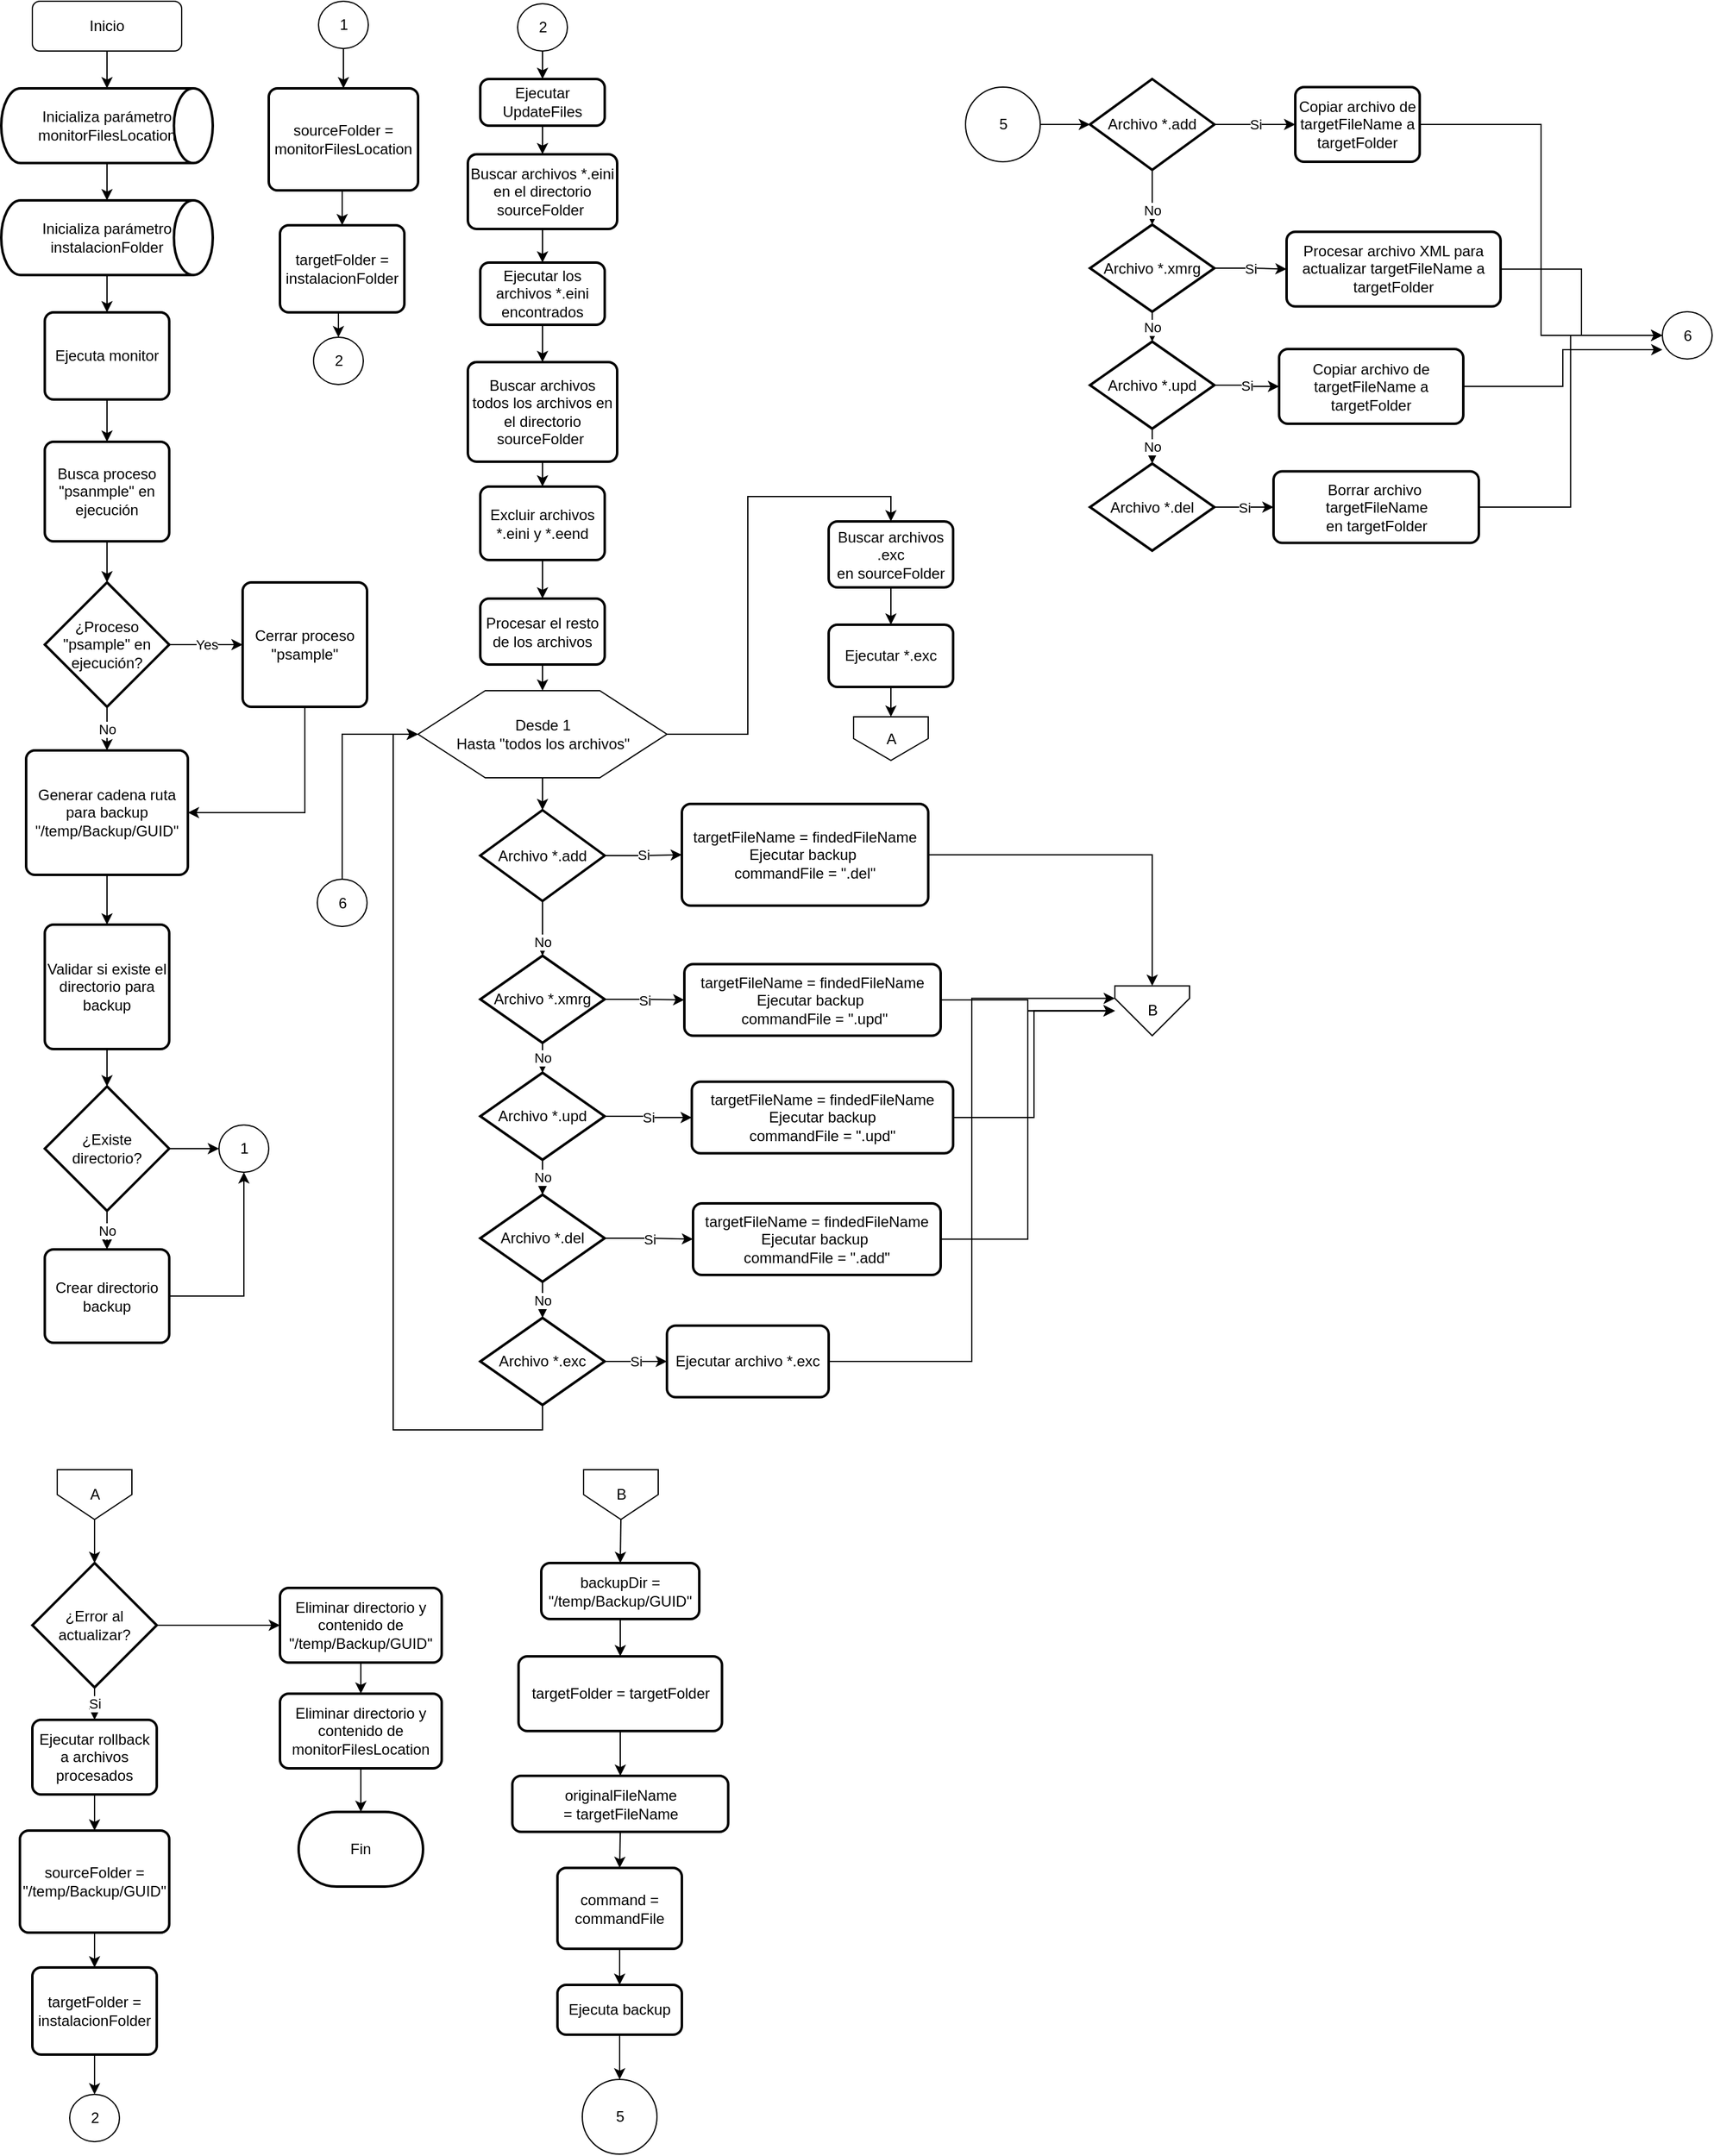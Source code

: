<mxfile version="26.0.4">
  <diagram id="C5RBs43oDa-KdzZeNtuy" name="Page-1">
    <mxGraphModel dx="1434" dy="780" grid="1" gridSize="10" guides="1" tooltips="1" connect="1" arrows="1" fold="1" page="1" pageScale="1" pageWidth="827" pageHeight="1169" math="0" shadow="0">
      <root>
        <mxCell id="WIyWlLk6GJQsqaUBKTNV-0" />
        <mxCell id="WIyWlLk6GJQsqaUBKTNV-1" parent="WIyWlLk6GJQsqaUBKTNV-0" />
        <mxCell id="DyYJbT3Kr3XexNc7caPd-10" style="edgeStyle=orthogonalEdgeStyle;rounded=0;orthogonalLoop=1;jettySize=auto;html=1;exitX=0.5;exitY=1;exitDx=0;exitDy=0;" parent="WIyWlLk6GJQsqaUBKTNV-1" source="WIyWlLk6GJQsqaUBKTNV-3" target="DyYJbT3Kr3XexNc7caPd-8" edge="1">
          <mxGeometry relative="1" as="geometry" />
        </mxCell>
        <mxCell id="WIyWlLk6GJQsqaUBKTNV-3" value="Inicio" style="rounded=1;whiteSpace=wrap;html=1;fontSize=12;glass=0;strokeWidth=1;shadow=0;" parent="WIyWlLk6GJQsqaUBKTNV-1" vertex="1">
          <mxGeometry x="30" y="10" width="120" height="40" as="geometry" />
        </mxCell>
        <mxCell id="DyYJbT3Kr3XexNc7caPd-5" style="edgeStyle=orthogonalEdgeStyle;rounded=0;orthogonalLoop=1;jettySize=auto;html=1;exitX=0.5;exitY=1;exitDx=0;exitDy=0;" parent="WIyWlLk6GJQsqaUBKTNV-1" source="DyYJbT3Kr3XexNc7caPd-7" target="DyYJbT3Kr3XexNc7caPd-3" edge="1">
          <mxGeometry relative="1" as="geometry">
            <mxPoint x="280" y="480" as="sourcePoint" />
          </mxGeometry>
        </mxCell>
        <mxCell id="DyYJbT3Kr3XexNc7caPd-6" style="edgeStyle=orthogonalEdgeStyle;rounded=0;orthogonalLoop=1;jettySize=auto;html=1;exitX=0.5;exitY=1;exitDx=0;exitDy=0;entryX=0.5;entryY=0;entryDx=0;entryDy=0;entryPerimeter=0;" parent="WIyWlLk6GJQsqaUBKTNV-1" source="DyYJbT3Kr3XexNc7caPd-3" target="DyYJbT3Kr3XexNc7caPd-13" edge="1">
          <mxGeometry relative="1" as="geometry" />
        </mxCell>
        <mxCell id="DyYJbT3Kr3XexNc7caPd-3" value="Busca proceso &quot;psanmple&quot; en ejecución" style="rounded=1;whiteSpace=wrap;html=1;absoluteArcSize=1;arcSize=14;strokeWidth=2;" parent="WIyWlLk6GJQsqaUBKTNV-1" vertex="1">
          <mxGeometry x="40" y="364" width="100" height="80" as="geometry" />
        </mxCell>
        <mxCell id="DyYJbT3Kr3XexNc7caPd-22" style="edgeStyle=orthogonalEdgeStyle;rounded=0;orthogonalLoop=1;jettySize=auto;html=1;exitX=0.5;exitY=1;exitDx=0;exitDy=0;entryX=1;entryY=0.5;entryDx=0;entryDy=0;" parent="WIyWlLk6GJQsqaUBKTNV-1" source="DyYJbT3Kr3XexNc7caPd-4" target="DyYJbT3Kr3XexNc7caPd-15" edge="1">
          <mxGeometry relative="1" as="geometry" />
        </mxCell>
        <mxCell id="DyYJbT3Kr3XexNc7caPd-4" value="Cerrar proceso &quot;psample&quot;" style="rounded=1;whiteSpace=wrap;html=1;absoluteArcSize=1;arcSize=14;strokeWidth=2;" parent="WIyWlLk6GJQsqaUBKTNV-1" vertex="1">
          <mxGeometry x="199" y="477" width="100" height="100" as="geometry" />
        </mxCell>
        <mxCell id="DyYJbT3Kr3XexNc7caPd-7" value="Ejecuta monitor" style="rounded=1;whiteSpace=wrap;html=1;absoluteArcSize=1;arcSize=14;strokeWidth=2;" parent="WIyWlLk6GJQsqaUBKTNV-1" vertex="1">
          <mxGeometry x="40" y="260" width="100" height="70" as="geometry" />
        </mxCell>
        <mxCell id="DyYJbT3Kr3XexNc7caPd-8" value="Inicializa parámetro monitorFilesLocation" style="strokeWidth=2;html=1;shape=mxgraph.flowchart.direct_data;whiteSpace=wrap;" parent="WIyWlLk6GJQsqaUBKTNV-1" vertex="1">
          <mxGeometry x="5" y="80" width="170" height="60" as="geometry" />
        </mxCell>
        <mxCell id="DyYJbT3Kr3XexNc7caPd-12" style="edgeStyle=orthogonalEdgeStyle;rounded=0;orthogonalLoop=1;jettySize=auto;html=1;exitX=0.5;exitY=1;exitDx=0;exitDy=0;exitPerimeter=0;entryX=0.5;entryY=0;entryDx=0;entryDy=0;" parent="WIyWlLk6GJQsqaUBKTNV-1" source="DyYJbT3Kr3XexNc7caPd-9" target="DyYJbT3Kr3XexNc7caPd-7" edge="1">
          <mxGeometry relative="1" as="geometry" />
        </mxCell>
        <mxCell id="DyYJbT3Kr3XexNc7caPd-9" value="Inicializa parámetro instalacionFolder" style="strokeWidth=2;html=1;shape=mxgraph.flowchart.direct_data;whiteSpace=wrap;" parent="WIyWlLk6GJQsqaUBKTNV-1" vertex="1">
          <mxGeometry x="5" y="170" width="170" height="60" as="geometry" />
        </mxCell>
        <mxCell id="DyYJbT3Kr3XexNc7caPd-11" style="edgeStyle=orthogonalEdgeStyle;rounded=0;orthogonalLoop=1;jettySize=auto;html=1;exitX=0.5;exitY=1;exitDx=0;exitDy=0;exitPerimeter=0;entryX=0.5;entryY=0;entryDx=0;entryDy=0;entryPerimeter=0;" parent="WIyWlLk6GJQsqaUBKTNV-1" source="DyYJbT3Kr3XexNc7caPd-8" target="DyYJbT3Kr3XexNc7caPd-9" edge="1">
          <mxGeometry relative="1" as="geometry" />
        </mxCell>
        <mxCell id="DyYJbT3Kr3XexNc7caPd-14" value="Yes" style="edgeStyle=orthogonalEdgeStyle;rounded=0;orthogonalLoop=1;jettySize=auto;html=1;exitX=1;exitY=0.5;exitDx=0;exitDy=0;exitPerimeter=0;entryX=0;entryY=0.5;entryDx=0;entryDy=0;" parent="WIyWlLk6GJQsqaUBKTNV-1" source="DyYJbT3Kr3XexNc7caPd-13" target="DyYJbT3Kr3XexNc7caPd-4" edge="1">
          <mxGeometry relative="1" as="geometry" />
        </mxCell>
        <mxCell id="DyYJbT3Kr3XexNc7caPd-16" value="No" style="edgeStyle=orthogonalEdgeStyle;rounded=0;orthogonalLoop=1;jettySize=auto;html=1;exitX=0.5;exitY=1;exitDx=0;exitDy=0;exitPerimeter=0;entryX=0.5;entryY=0;entryDx=0;entryDy=0;" parent="WIyWlLk6GJQsqaUBKTNV-1" source="DyYJbT3Kr3XexNc7caPd-13" target="DyYJbT3Kr3XexNc7caPd-15" edge="1">
          <mxGeometry relative="1" as="geometry" />
        </mxCell>
        <mxCell id="DyYJbT3Kr3XexNc7caPd-13" value="¿Proceso &quot;psample&quot; en ejecución?" style="strokeWidth=2;html=1;shape=mxgraph.flowchart.decision;whiteSpace=wrap;" parent="WIyWlLk6GJQsqaUBKTNV-1" vertex="1">
          <mxGeometry x="40" y="477" width="100" height="100" as="geometry" />
        </mxCell>
        <mxCell id="DyYJbT3Kr3XexNc7caPd-19" style="edgeStyle=orthogonalEdgeStyle;rounded=0;orthogonalLoop=1;jettySize=auto;html=1;exitX=0.5;exitY=1;exitDx=0;exitDy=0;entryX=0.5;entryY=0;entryDx=0;entryDy=0;" parent="WIyWlLk6GJQsqaUBKTNV-1" source="DyYJbT3Kr3XexNc7caPd-15" target="DyYJbT3Kr3XexNc7caPd-18" edge="1">
          <mxGeometry relative="1" as="geometry" />
        </mxCell>
        <mxCell id="DyYJbT3Kr3XexNc7caPd-15" value="Generar cadena ruta para backup &quot;/temp/Backup/GUID&quot;" style="rounded=1;whiteSpace=wrap;html=1;absoluteArcSize=1;arcSize=14;strokeWidth=2;" parent="WIyWlLk6GJQsqaUBKTNV-1" vertex="1">
          <mxGeometry x="25" y="612" width="130" height="100" as="geometry" />
        </mxCell>
        <mxCell id="DyYJbT3Kr3XexNc7caPd-23" value="No" style="edgeStyle=orthogonalEdgeStyle;rounded=0;orthogonalLoop=1;jettySize=auto;html=1;exitX=0.5;exitY=1;exitDx=0;exitDy=0;exitPerimeter=0;entryX=0.5;entryY=0;entryDx=0;entryDy=0;" parent="WIyWlLk6GJQsqaUBKTNV-1" source="DyYJbT3Kr3XexNc7caPd-17" target="DyYJbT3Kr3XexNc7caPd-21" edge="1">
          <mxGeometry relative="1" as="geometry" />
        </mxCell>
        <mxCell id="DyYJbT3Kr3XexNc7caPd-27" style="edgeStyle=orthogonalEdgeStyle;rounded=0;orthogonalLoop=1;jettySize=auto;html=1;exitX=1;exitY=0.5;exitDx=0;exitDy=0;exitPerimeter=0;" parent="WIyWlLk6GJQsqaUBKTNV-1" source="DyYJbT3Kr3XexNc7caPd-17" target="DyYJbT3Kr3XexNc7caPd-26" edge="1">
          <mxGeometry relative="1" as="geometry" />
        </mxCell>
        <mxCell id="DyYJbT3Kr3XexNc7caPd-17" value="¿Existe directorio?" style="strokeWidth=2;html=1;shape=mxgraph.flowchart.decision;whiteSpace=wrap;" parent="WIyWlLk6GJQsqaUBKTNV-1" vertex="1">
          <mxGeometry x="40" y="882" width="100" height="100" as="geometry" />
        </mxCell>
        <mxCell id="DyYJbT3Kr3XexNc7caPd-18" value="Validar si existe el directorio para backup" style="rounded=1;whiteSpace=wrap;html=1;absoluteArcSize=1;arcSize=14;strokeWidth=2;" parent="WIyWlLk6GJQsqaUBKTNV-1" vertex="1">
          <mxGeometry x="40" y="752" width="100" height="100" as="geometry" />
        </mxCell>
        <mxCell id="DyYJbT3Kr3XexNc7caPd-20" style="edgeStyle=orthogonalEdgeStyle;rounded=0;orthogonalLoop=1;jettySize=auto;html=1;exitX=0.5;exitY=1;exitDx=0;exitDy=0;entryX=0.5;entryY=0;entryDx=0;entryDy=0;entryPerimeter=0;" parent="WIyWlLk6GJQsqaUBKTNV-1" source="DyYJbT3Kr3XexNc7caPd-18" target="DyYJbT3Kr3XexNc7caPd-17" edge="1">
          <mxGeometry relative="1" as="geometry" />
        </mxCell>
        <mxCell id="DyYJbT3Kr3XexNc7caPd-21" value="Crear directorio backup" style="rounded=1;whiteSpace=wrap;html=1;absoluteArcSize=1;arcSize=14;strokeWidth=2;" parent="WIyWlLk6GJQsqaUBKTNV-1" vertex="1">
          <mxGeometry x="40" y="1013" width="100" height="75" as="geometry" />
        </mxCell>
        <mxCell id="DyYJbT3Kr3XexNc7caPd-33" style="edgeStyle=orthogonalEdgeStyle;rounded=0;orthogonalLoop=1;jettySize=auto;html=1;exitX=0.5;exitY=1;exitDx=0;exitDy=0;entryX=0.5;entryY=0;entryDx=0;entryDy=0;" parent="WIyWlLk6GJQsqaUBKTNV-1" source="DyYJbT3Kr3XexNc7caPd-24" target="DyYJbT3Kr3XexNc7caPd-31" edge="1">
          <mxGeometry relative="1" as="geometry" />
        </mxCell>
        <mxCell id="DyYJbT3Kr3XexNc7caPd-24" value="Ejecutar UpdateFiles" style="rounded=1;whiteSpace=wrap;html=1;absoluteArcSize=1;arcSize=14;strokeWidth=2;" parent="WIyWlLk6GJQsqaUBKTNV-1" vertex="1">
          <mxGeometry x="390" y="72.5" width="100" height="37.5" as="geometry" />
        </mxCell>
        <mxCell id="DyYJbT3Kr3XexNc7caPd-26" value="1" style="verticalLabelPosition=middle;verticalAlign=middle;html=1;shape=mxgraph.flowchart.on-page_reference;labelPosition=center;align=center;" parent="WIyWlLk6GJQsqaUBKTNV-1" vertex="1">
          <mxGeometry x="180" y="913" width="40" height="38" as="geometry" />
        </mxCell>
        <mxCell id="DyYJbT3Kr3XexNc7caPd-28" style="edgeStyle=orthogonalEdgeStyle;rounded=0;orthogonalLoop=1;jettySize=auto;html=1;exitX=1;exitY=0.5;exitDx=0;exitDy=0;entryX=0.5;entryY=1;entryDx=0;entryDy=0;entryPerimeter=0;" parent="WIyWlLk6GJQsqaUBKTNV-1" source="DyYJbT3Kr3XexNc7caPd-21" target="DyYJbT3Kr3XexNc7caPd-26" edge="1">
          <mxGeometry relative="1" as="geometry" />
        </mxCell>
        <mxCell id="DyYJbT3Kr3XexNc7caPd-30" style="edgeStyle=orthogonalEdgeStyle;rounded=0;orthogonalLoop=1;jettySize=auto;html=1;exitX=0.5;exitY=1;exitDx=0;exitDy=0;exitPerimeter=0;entryX=0.5;entryY=0;entryDx=0;entryDy=0;" parent="WIyWlLk6GJQsqaUBKTNV-1" source="DyYJbT3Kr3XexNc7caPd-29" target="DyYJbT3Kr3XexNc7caPd-24" edge="1">
          <mxGeometry relative="1" as="geometry" />
        </mxCell>
        <mxCell id="DyYJbT3Kr3XexNc7caPd-29" value="2" style="verticalLabelPosition=middle;verticalAlign=middle;html=1;shape=mxgraph.flowchart.on-page_reference;labelPosition=center;align=center;" parent="WIyWlLk6GJQsqaUBKTNV-1" vertex="1">
          <mxGeometry x="420" y="12" width="40" height="38" as="geometry" />
        </mxCell>
        <mxCell id="DyYJbT3Kr3XexNc7caPd-34" style="edgeStyle=orthogonalEdgeStyle;rounded=0;orthogonalLoop=1;jettySize=auto;html=1;exitX=0.5;exitY=1;exitDx=0;exitDy=0;entryX=0.5;entryY=0;entryDx=0;entryDy=0;" parent="WIyWlLk6GJQsqaUBKTNV-1" source="DyYJbT3Kr3XexNc7caPd-31" target="DyYJbT3Kr3XexNc7caPd-32" edge="1">
          <mxGeometry relative="1" as="geometry" />
        </mxCell>
        <mxCell id="DyYJbT3Kr3XexNc7caPd-31" value="Buscar archivos *.eini en el directorio sourceFolder&amp;nbsp;" style="rounded=1;whiteSpace=wrap;html=1;absoluteArcSize=1;arcSize=14;strokeWidth=2;" parent="WIyWlLk6GJQsqaUBKTNV-1" vertex="1">
          <mxGeometry x="380" y="133" width="120" height="60" as="geometry" />
        </mxCell>
        <mxCell id="DyYJbT3Kr3XexNc7caPd-37" style="edgeStyle=orthogonalEdgeStyle;rounded=0;orthogonalLoop=1;jettySize=auto;html=1;exitX=0.5;exitY=1;exitDx=0;exitDy=0;entryX=0.5;entryY=0;entryDx=0;entryDy=0;" parent="WIyWlLk6GJQsqaUBKTNV-1" source="DyYJbT3Kr3XexNc7caPd-32" target="DyYJbT3Kr3XexNc7caPd-36" edge="1">
          <mxGeometry relative="1" as="geometry" />
        </mxCell>
        <mxCell id="DyYJbT3Kr3XexNc7caPd-32" value="Ejecutar los archivos *.eini encontrados" style="rounded=1;whiteSpace=wrap;html=1;absoluteArcSize=1;arcSize=14;strokeWidth=2;" parent="WIyWlLk6GJQsqaUBKTNV-1" vertex="1">
          <mxGeometry x="390" y="220" width="100" height="50" as="geometry" />
        </mxCell>
        <mxCell id="DyYJbT3Kr3XexNc7caPd-40" style="edgeStyle=orthogonalEdgeStyle;rounded=0;orthogonalLoop=1;jettySize=auto;html=1;exitX=0.5;exitY=1;exitDx=0;exitDy=0;" parent="WIyWlLk6GJQsqaUBKTNV-1" source="DyYJbT3Kr3XexNc7caPd-35" target="DyYJbT3Kr3XexNc7caPd-39" edge="1">
          <mxGeometry relative="1" as="geometry" />
        </mxCell>
        <mxCell id="DyYJbT3Kr3XexNc7caPd-35" value="Excluir archivos *.eini y *.eend" style="rounded=1;whiteSpace=wrap;html=1;absoluteArcSize=1;arcSize=14;strokeWidth=2;" parent="WIyWlLk6GJQsqaUBKTNV-1" vertex="1">
          <mxGeometry x="390" y="400" width="100" height="59" as="geometry" />
        </mxCell>
        <mxCell id="DyYJbT3Kr3XexNc7caPd-38" style="edgeStyle=orthogonalEdgeStyle;rounded=0;orthogonalLoop=1;jettySize=auto;html=1;exitX=0.5;exitY=1;exitDx=0;exitDy=0;entryX=0.5;entryY=0;entryDx=0;entryDy=0;" parent="WIyWlLk6GJQsqaUBKTNV-1" source="DyYJbT3Kr3XexNc7caPd-36" target="DyYJbT3Kr3XexNc7caPd-35" edge="1">
          <mxGeometry relative="1" as="geometry" />
        </mxCell>
        <mxCell id="DyYJbT3Kr3XexNc7caPd-36" value="Buscar archivos todos los archivos en el directorio sourceFolder&amp;nbsp;" style="rounded=1;whiteSpace=wrap;html=1;absoluteArcSize=1;arcSize=14;strokeWidth=2;" parent="WIyWlLk6GJQsqaUBKTNV-1" vertex="1">
          <mxGeometry x="380" y="300" width="120" height="80" as="geometry" />
        </mxCell>
        <mxCell id="DyYJbT3Kr3XexNc7caPd-39" value="Procesar el resto de los archivos" style="rounded=1;whiteSpace=wrap;html=1;absoluteArcSize=1;arcSize=14;strokeWidth=2;" parent="WIyWlLk6GJQsqaUBKTNV-1" vertex="1">
          <mxGeometry x="390" y="490" width="100" height="53" as="geometry" />
        </mxCell>
        <mxCell id="DyYJbT3Kr3XexNc7caPd-57" style="edgeStyle=orthogonalEdgeStyle;rounded=0;orthogonalLoop=1;jettySize=auto;html=1;exitX=0.5;exitY=1;exitDx=0;exitDy=0;exitPerimeter=0;" parent="WIyWlLk6GJQsqaUBKTNV-1" source="DyYJbT3Kr3XexNc7caPd-41" edge="1">
          <mxGeometry relative="1" as="geometry">
            <mxPoint x="440" y="770" as="targetPoint" />
          </mxGeometry>
        </mxCell>
        <mxCell id="DyYJbT3Kr3XexNc7caPd-60" value="Si" style="edgeStyle=orthogonalEdgeStyle;rounded=0;orthogonalLoop=1;jettySize=auto;html=1;exitX=1;exitY=0.5;exitDx=0;exitDy=0;exitPerimeter=0;entryX=0;entryY=0.5;entryDx=0;entryDy=0;" parent="WIyWlLk6GJQsqaUBKTNV-1" source="DyYJbT3Kr3XexNc7caPd-41" target="DyYJbT3Kr3XexNc7caPd-85" edge="1">
          <mxGeometry relative="1" as="geometry">
            <mxPoint x="555" y="696.5" as="targetPoint" />
          </mxGeometry>
        </mxCell>
        <mxCell id="DyYJbT3Kr3XexNc7caPd-41" value="Archivo *.add" style="strokeWidth=2;html=1;shape=mxgraph.flowchart.decision;whiteSpace=wrap;" parent="WIyWlLk6GJQsqaUBKTNV-1" vertex="1">
          <mxGeometry x="390" y="660" width="100" height="73" as="geometry" />
        </mxCell>
        <mxCell id="DyYJbT3Kr3XexNc7caPd-61" value="Si" style="edgeStyle=orthogonalEdgeStyle;rounded=0;orthogonalLoop=1;jettySize=auto;html=1;exitX=1;exitY=0.5;exitDx=0;exitDy=0;exitPerimeter=0;entryX=0;entryY=0.5;entryDx=0;entryDy=0;" parent="WIyWlLk6GJQsqaUBKTNV-1" source="DyYJbT3Kr3XexNc7caPd-42" target="DyYJbT3Kr3XexNc7caPd-86" edge="1">
          <mxGeometry relative="1" as="geometry">
            <mxPoint x="548" y="812.75" as="targetPoint" />
          </mxGeometry>
        </mxCell>
        <mxCell id="DyYJbT3Kr3XexNc7caPd-42" value="Archivo *.xmrg" style="strokeWidth=2;html=1;shape=mxgraph.flowchart.decision;whiteSpace=wrap;" parent="WIyWlLk6GJQsqaUBKTNV-1" vertex="1">
          <mxGeometry x="390" y="777" width="100" height="70" as="geometry" />
        </mxCell>
        <mxCell id="DyYJbT3Kr3XexNc7caPd-43" value="Archivo *.upd" style="strokeWidth=2;html=1;shape=mxgraph.flowchart.decision;whiteSpace=wrap;" parent="WIyWlLk6GJQsqaUBKTNV-1" vertex="1">
          <mxGeometry x="390" y="871" width="100" height="70" as="geometry" />
        </mxCell>
        <mxCell id="DyYJbT3Kr3XexNc7caPd-62" value="Si" style="edgeStyle=orthogonalEdgeStyle;rounded=0;orthogonalLoop=1;jettySize=auto;html=1;exitX=1;exitY=0.5;exitDx=0;exitDy=0;exitPerimeter=0;" parent="WIyWlLk6GJQsqaUBKTNV-1" source="DyYJbT3Kr3XexNc7caPd-44" target="DyYJbT3Kr3XexNc7caPd-90" edge="1">
          <mxGeometry relative="1" as="geometry">
            <mxPoint x="537.5" y="1004" as="targetPoint" />
          </mxGeometry>
        </mxCell>
        <mxCell id="DyYJbT3Kr3XexNc7caPd-44" value="Archivo *.del" style="strokeWidth=2;html=1;shape=mxgraph.flowchart.decision;whiteSpace=wrap;" parent="WIyWlLk6GJQsqaUBKTNV-1" vertex="1">
          <mxGeometry x="390" y="969" width="100" height="70" as="geometry" />
        </mxCell>
        <mxCell id="DyYJbT3Kr3XexNc7caPd-63" value="Si" style="edgeStyle=orthogonalEdgeStyle;rounded=0;orthogonalLoop=1;jettySize=auto;html=1;exitX=1;exitY=0.5;exitDx=0;exitDy=0;exitPerimeter=0;entryX=0;entryY=0.5;entryDx=0;entryDy=0;" parent="WIyWlLk6GJQsqaUBKTNV-1" source="DyYJbT3Kr3XexNc7caPd-45" target="DyYJbT3Kr3XexNc7caPd-91" edge="1">
          <mxGeometry relative="1" as="geometry">
            <mxPoint x="540" y="1103" as="targetPoint" />
          </mxGeometry>
        </mxCell>
        <mxCell id="DyYJbT3Kr3XexNc7caPd-76" style="edgeStyle=orthogonalEdgeStyle;rounded=0;orthogonalLoop=1;jettySize=auto;html=1;exitX=0.5;exitY=1;exitDx=0;exitDy=0;exitPerimeter=0;entryX=0;entryY=0.5;entryDx=0;entryDy=0;" parent="WIyWlLk6GJQsqaUBKTNV-1" source="DyYJbT3Kr3XexNc7caPd-45" target="DyYJbT3Kr3XexNc7caPd-58" edge="1">
          <mxGeometry relative="1" as="geometry" />
        </mxCell>
        <mxCell id="DyYJbT3Kr3XexNc7caPd-45" value="Archivo *.exc" style="strokeWidth=2;html=1;shape=mxgraph.flowchart.decision;whiteSpace=wrap;" parent="WIyWlLk6GJQsqaUBKTNV-1" vertex="1">
          <mxGeometry x="390" y="1068" width="100" height="70" as="geometry" />
        </mxCell>
        <mxCell id="DyYJbT3Kr3XexNc7caPd-46" style="edgeStyle=orthogonalEdgeStyle;rounded=0;orthogonalLoop=1;jettySize=auto;html=1;exitX=0.5;exitY=1;exitDx=0;exitDy=0;entryX=0.5;entryY=0;entryDx=0;entryDy=0;" parent="WIyWlLk6GJQsqaUBKTNV-1" source="DyYJbT3Kr3XexNc7caPd-39" target="DyYJbT3Kr3XexNc7caPd-58" edge="1">
          <mxGeometry relative="1" as="geometry">
            <mxPoint x="440" y="577" as="targetPoint" />
            <Array as="points">
              <mxPoint x="440" y="564" />
            </Array>
          </mxGeometry>
        </mxCell>
        <mxCell id="DyYJbT3Kr3XexNc7caPd-47" value="No" style="edgeStyle=orthogonalEdgeStyle;rounded=0;orthogonalLoop=1;jettySize=auto;html=1;exitX=0.5;exitY=1;exitDx=0;exitDy=0;exitPerimeter=0;entryX=0.5;entryY=0;entryDx=0;entryDy=0;entryPerimeter=0;" parent="WIyWlLk6GJQsqaUBKTNV-1" target="DyYJbT3Kr3XexNc7caPd-42" edge="1">
          <mxGeometry relative="1" as="geometry">
            <mxPoint x="440" y="754" as="sourcePoint" />
          </mxGeometry>
        </mxCell>
        <mxCell id="DyYJbT3Kr3XexNc7caPd-48" value="No" style="edgeStyle=orthogonalEdgeStyle;rounded=0;orthogonalLoop=1;jettySize=auto;html=1;exitX=0.5;exitY=1;exitDx=0;exitDy=0;exitPerimeter=0;entryX=0.5;entryY=0;entryDx=0;entryDy=0;entryPerimeter=0;" parent="WIyWlLk6GJQsqaUBKTNV-1" source="DyYJbT3Kr3XexNc7caPd-42" target="DyYJbT3Kr3XexNc7caPd-43" edge="1">
          <mxGeometry relative="1" as="geometry" />
        </mxCell>
        <mxCell id="DyYJbT3Kr3XexNc7caPd-49" value="No" style="edgeStyle=orthogonalEdgeStyle;rounded=0;orthogonalLoop=1;jettySize=auto;html=1;exitX=0.5;exitY=1;exitDx=0;exitDy=0;exitPerimeter=0;entryX=0.5;entryY=0;entryDx=0;entryDy=0;entryPerimeter=0;" parent="WIyWlLk6GJQsqaUBKTNV-1" source="DyYJbT3Kr3XexNc7caPd-43" target="DyYJbT3Kr3XexNc7caPd-44" edge="1">
          <mxGeometry relative="1" as="geometry" />
        </mxCell>
        <mxCell id="DyYJbT3Kr3XexNc7caPd-50" value="No" style="edgeStyle=orthogonalEdgeStyle;rounded=0;orthogonalLoop=1;jettySize=auto;html=1;exitX=0.5;exitY=1;exitDx=0;exitDy=0;exitPerimeter=0;entryX=0.5;entryY=0;entryDx=0;entryDy=0;entryPerimeter=0;" parent="WIyWlLk6GJQsqaUBKTNV-1" source="DyYJbT3Kr3XexNc7caPd-44" target="DyYJbT3Kr3XexNc7caPd-45" edge="1">
          <mxGeometry relative="1" as="geometry" />
        </mxCell>
        <mxCell id="DyYJbT3Kr3XexNc7caPd-107" style="edgeStyle=orthogonalEdgeStyle;rounded=0;orthogonalLoop=1;jettySize=auto;html=1;exitX=1;exitY=0.5;exitDx=0;exitDy=0;entryX=0.5;entryY=0;entryDx=0;entryDy=0;" parent="WIyWlLk6GJQsqaUBKTNV-1" source="DyYJbT3Kr3XexNc7caPd-58" target="DyYJbT3Kr3XexNc7caPd-79" edge="1">
          <mxGeometry relative="1" as="geometry" />
        </mxCell>
        <mxCell id="DyYJbT3Kr3XexNc7caPd-58" value="&lt;div style=&quot;text-wrap-mode: wrap;&quot;&gt;Desde 1&lt;/div&gt;&lt;div style=&quot;text-wrap-mode: wrap;&quot;&gt;Hasta &quot;todos los archivos&quot;&lt;/div&gt;" style="verticalLabelPosition=middle;verticalAlign=middle;html=1;shape=hexagon;perimeter=hexagonPerimeter2;arcSize=6;size=0.27;labelPosition=center;align=center;" parent="WIyWlLk6GJQsqaUBKTNV-1" vertex="1">
          <mxGeometry x="340" y="564" width="200" height="70" as="geometry" />
        </mxCell>
        <mxCell id="DyYJbT3Kr3XexNc7caPd-59" style="edgeStyle=orthogonalEdgeStyle;rounded=0;orthogonalLoop=1;jettySize=auto;html=1;exitX=0.5;exitY=1;exitDx=0;exitDy=0;entryX=0.5;entryY=0;entryDx=0;entryDy=0;entryPerimeter=0;" parent="WIyWlLk6GJQsqaUBKTNV-1" source="DyYJbT3Kr3XexNc7caPd-58" target="DyYJbT3Kr3XexNc7caPd-41" edge="1">
          <mxGeometry relative="1" as="geometry" />
        </mxCell>
        <mxCell id="DyYJbT3Kr3XexNc7caPd-89" value="Si" style="edgeStyle=orthogonalEdgeStyle;rounded=0;orthogonalLoop=1;jettySize=auto;html=1;exitX=1;exitY=0.5;exitDx=0;exitDy=0;exitPerimeter=0;entryX=0;entryY=0.5;entryDx=0;entryDy=0;" parent="WIyWlLk6GJQsqaUBKTNV-1" source="DyYJbT3Kr3XexNc7caPd-43" target="DyYJbT3Kr3XexNc7caPd-88" edge="1">
          <mxGeometry relative="1" as="geometry">
            <mxPoint x="550" y="906" as="sourcePoint" />
            <mxPoint x="542" y="907" as="targetPoint" />
          </mxGeometry>
        </mxCell>
        <mxCell id="DyYJbT3Kr3XexNc7caPd-110" style="edgeStyle=orthogonalEdgeStyle;rounded=0;orthogonalLoop=1;jettySize=auto;html=1;exitX=0.5;exitY=1;exitDx=0;exitDy=0;entryX=0.5;entryY=0;entryDx=0;entryDy=0;" parent="WIyWlLk6GJQsqaUBKTNV-1" source="DyYJbT3Kr3XexNc7caPd-78" target="DyYJbT3Kr3XexNc7caPd-109" edge="1">
          <mxGeometry relative="1" as="geometry">
            <mxPoint x="720" y="580" as="targetPoint" />
          </mxGeometry>
        </mxCell>
        <mxCell id="DyYJbT3Kr3XexNc7caPd-78" value="Ejecutar *.exc" style="rounded=1;whiteSpace=wrap;html=1;absoluteArcSize=1;arcSize=14;strokeWidth=2;" parent="WIyWlLk6GJQsqaUBKTNV-1" vertex="1">
          <mxGeometry x="670" y="511" width="100" height="50" as="geometry" />
        </mxCell>
        <mxCell id="DyYJbT3Kr3XexNc7caPd-108" style="edgeStyle=orthogonalEdgeStyle;rounded=0;orthogonalLoop=1;jettySize=auto;html=1;exitX=0.5;exitY=1;exitDx=0;exitDy=0;entryX=0.5;entryY=0;entryDx=0;entryDy=0;" parent="WIyWlLk6GJQsqaUBKTNV-1" source="DyYJbT3Kr3XexNc7caPd-79" target="DyYJbT3Kr3XexNc7caPd-78" edge="1">
          <mxGeometry relative="1" as="geometry" />
        </mxCell>
        <mxCell id="DyYJbT3Kr3XexNc7caPd-79" value="Buscar archivos .exc en&amp;nbsp;sourceFolder" style="rounded=1;whiteSpace=wrap;html=1;absoluteArcSize=1;arcSize=14;strokeWidth=2;" parent="WIyWlLk6GJQsqaUBKTNV-1" vertex="1">
          <mxGeometry x="670" y="428" width="100" height="53" as="geometry" />
        </mxCell>
        <mxCell id="DyYJbT3Kr3XexNc7caPd-83" style="edgeStyle=orthogonalEdgeStyle;rounded=0;orthogonalLoop=1;jettySize=auto;html=1;exitX=0.5;exitY=0;exitDx=0;exitDy=0;exitPerimeter=0;entryX=0;entryY=0.5;entryDx=0;entryDy=0;" parent="WIyWlLk6GJQsqaUBKTNV-1" source="DyYJbT3Kr3XexNc7caPd-82" target="DyYJbT3Kr3XexNc7caPd-58" edge="1">
          <mxGeometry relative="1" as="geometry" />
        </mxCell>
        <mxCell id="DyYJbT3Kr3XexNc7caPd-82" value="6" style="verticalLabelPosition=middle;verticalAlign=middle;html=1;shape=mxgraph.flowchart.on-page_reference;labelPosition=center;align=center;" parent="WIyWlLk6GJQsqaUBKTNV-1" vertex="1">
          <mxGeometry x="259" y="715.5" width="40" height="38" as="geometry" />
        </mxCell>
        <mxCell id="ZGPHy87jusiVIRUdzri0-3" style="edgeStyle=orthogonalEdgeStyle;rounded=0;orthogonalLoop=1;jettySize=auto;html=1;exitX=1;exitY=0.5;exitDx=0;exitDy=0;" edge="1" parent="WIyWlLk6GJQsqaUBKTNV-1" source="DyYJbT3Kr3XexNc7caPd-85" target="ZGPHy87jusiVIRUdzri0-1">
          <mxGeometry relative="1" as="geometry" />
        </mxCell>
        <mxCell id="DyYJbT3Kr3XexNc7caPd-85" value="&lt;div&gt;targetFileName = findedFileName&lt;/div&gt;Ejecutar backup&amp;nbsp;&lt;br&gt;&lt;div&gt;&lt;span style=&quot;background-color: transparent; color: light-dark(rgb(0, 0, 0), rgb(255, 255, 255));&quot;&gt;commandFile&lt;/span&gt;&lt;span style=&quot;background-color: transparent; color: light-dark(rgb(0, 0, 0), rgb(255, 255, 255));&quot;&gt;&amp;nbsp;=&lt;/span&gt;&lt;span style=&quot;background-color: transparent; color: light-dark(rgb(0, 0, 0), rgb(255, 255, 255));&quot;&gt;&amp;nbsp;&quot;.del&quot;&lt;/span&gt;&lt;/div&gt;" style="rounded=1;whiteSpace=wrap;html=1;absoluteArcSize=1;arcSize=14;strokeWidth=2;" parent="WIyWlLk6GJQsqaUBKTNV-1" vertex="1">
          <mxGeometry x="552" y="655" width="198" height="81.75" as="geometry" />
        </mxCell>
        <mxCell id="ZGPHy87jusiVIRUdzri0-2" style="edgeStyle=orthogonalEdgeStyle;rounded=0;orthogonalLoop=1;jettySize=auto;html=1;exitX=1;exitY=0.5;exitDx=0;exitDy=0;entryX=0;entryY=0.5;entryDx=0;entryDy=0;" edge="1" parent="WIyWlLk6GJQsqaUBKTNV-1" source="DyYJbT3Kr3XexNc7caPd-86" target="ZGPHy87jusiVIRUdzri0-1">
          <mxGeometry relative="1" as="geometry" />
        </mxCell>
        <mxCell id="DyYJbT3Kr3XexNc7caPd-86" value="&lt;div&gt;targetFileName = findedFileName&lt;/div&gt;Ejecutar backup&amp;nbsp;&lt;div&gt;&lt;span style=&quot;background-color: transparent; color: light-dark(rgb(0, 0, 0), rgb(255, 255, 255));&quot;&gt;&amp;nbsp;&lt;/span&gt;&lt;span style=&quot;background-color: transparent; color: light-dark(rgb(0, 0, 0), rgb(255, 255, 255));&quot;&gt;commandFile = &quot;&lt;/span&gt;&lt;span style=&quot;background-color: transparent; color: light-dark(rgb(0, 0, 0), rgb(255, 255, 255));&quot;&gt;.upd&quot;&lt;/span&gt;&lt;/div&gt;" style="rounded=1;whiteSpace=wrap;html=1;absoluteArcSize=1;arcSize=14;strokeWidth=2;" parent="WIyWlLk6GJQsqaUBKTNV-1" vertex="1">
          <mxGeometry x="554" y="783.75" width="206" height="57.5" as="geometry" />
        </mxCell>
        <mxCell id="ZGPHy87jusiVIRUdzri0-4" style="edgeStyle=orthogonalEdgeStyle;rounded=0;orthogonalLoop=1;jettySize=auto;html=1;exitX=1;exitY=0.5;exitDx=0;exitDy=0;entryX=0;entryY=0.5;entryDx=0;entryDy=0;" edge="1" parent="WIyWlLk6GJQsqaUBKTNV-1" source="DyYJbT3Kr3XexNc7caPd-88" target="ZGPHy87jusiVIRUdzri0-1">
          <mxGeometry relative="1" as="geometry" />
        </mxCell>
        <mxCell id="DyYJbT3Kr3XexNc7caPd-88" value="&lt;div&gt;targetFileName = findedFileName&lt;/div&gt;Ejecutar backup&lt;div&gt;&lt;span style=&quot;color: light-dark(rgb(0, 0, 0), rgb(255, 255, 255)); background-color: transparent;&quot;&gt;commandFile&lt;/span&gt;&lt;span style=&quot;color: light-dark(rgb(0, 0, 0), rgb(255, 255, 255)); background-color: transparent;&quot;&gt;&amp;nbsp;=&lt;/span&gt;&lt;span style=&quot;color: light-dark(rgb(0, 0, 0), rgb(255, 255, 255)); background-color: transparent;&quot;&gt;&amp;nbsp;&quot;.upd&quot;&lt;/span&gt;&lt;/div&gt;" style="rounded=1;whiteSpace=wrap;html=1;absoluteArcSize=1;arcSize=14;strokeWidth=2;" parent="WIyWlLk6GJQsqaUBKTNV-1" vertex="1">
          <mxGeometry x="560" y="878.25" width="210" height="57.5" as="geometry" />
        </mxCell>
        <mxCell id="ZGPHy87jusiVIRUdzri0-5" style="edgeStyle=orthogonalEdgeStyle;rounded=0;orthogonalLoop=1;jettySize=auto;html=1;exitX=1;exitY=0.5;exitDx=0;exitDy=0;entryX=0;entryY=0.5;entryDx=0;entryDy=0;" edge="1" parent="WIyWlLk6GJQsqaUBKTNV-1" source="DyYJbT3Kr3XexNc7caPd-90" target="ZGPHy87jusiVIRUdzri0-1">
          <mxGeometry relative="1" as="geometry" />
        </mxCell>
        <mxCell id="DyYJbT3Kr3XexNc7caPd-90" value="&lt;div&gt;targetFileName = findedFileName&lt;/div&gt;Ejecutar backup&amp;nbsp;&lt;br&gt;&lt;div&gt;&lt;span style=&quot;background-color: transparent; color: light-dark(rgb(0, 0, 0), rgb(255, 255, 255));&quot;&gt;commandFile&lt;/span&gt;&lt;span style=&quot;background-color: transparent; color: light-dark(rgb(0, 0, 0), rgb(255, 255, 255));&quot;&gt;&amp;nbsp;=&lt;/span&gt;&lt;span style=&quot;background-color: transparent; color: light-dark(rgb(0, 0, 0), rgb(255, 255, 255));&quot;&gt;&amp;nbsp;&quot;.add&quot;&lt;/span&gt;&lt;/div&gt;" style="rounded=1;whiteSpace=wrap;html=1;absoluteArcSize=1;arcSize=14;strokeWidth=2;" parent="WIyWlLk6GJQsqaUBKTNV-1" vertex="1">
          <mxGeometry x="561" y="976" width="199" height="57.5" as="geometry" />
        </mxCell>
        <mxCell id="ZGPHy87jusiVIRUdzri0-6" style="edgeStyle=orthogonalEdgeStyle;rounded=0;orthogonalLoop=1;jettySize=auto;html=1;exitX=1;exitY=0.5;exitDx=0;exitDy=0;entryX=0;entryY=0.25;entryDx=0;entryDy=0;" edge="1" parent="WIyWlLk6GJQsqaUBKTNV-1" source="DyYJbT3Kr3XexNc7caPd-91" target="ZGPHy87jusiVIRUdzri0-1">
          <mxGeometry relative="1" as="geometry" />
        </mxCell>
        <mxCell id="DyYJbT3Kr3XexNc7caPd-91" value="Ejecutar archivo *.exc" style="rounded=1;whiteSpace=wrap;html=1;absoluteArcSize=1;arcSize=14;strokeWidth=2;" parent="WIyWlLk6GJQsqaUBKTNV-1" vertex="1">
          <mxGeometry x="540" y="1074.25" width="130" height="57.5" as="geometry" />
        </mxCell>
        <mxCell id="DyYJbT3Kr3XexNc7caPd-98" style="edgeStyle=orthogonalEdgeStyle;rounded=0;orthogonalLoop=1;jettySize=auto;html=1;exitX=0.5;exitY=1;exitDx=0;exitDy=0;entryX=0.5;entryY=0;entryDx=0;entryDy=0;" parent="WIyWlLk6GJQsqaUBKTNV-1" source="DyYJbT3Kr3XexNc7caPd-96" target="DyYJbT3Kr3XexNc7caPd-97" edge="1">
          <mxGeometry relative="1" as="geometry" />
        </mxCell>
        <mxCell id="DyYJbT3Kr3XexNc7caPd-96" value="sourceFolder = monitorFilesLocation" style="rounded=1;whiteSpace=wrap;html=1;absoluteArcSize=1;arcSize=14;strokeWidth=2;" parent="WIyWlLk6GJQsqaUBKTNV-1" vertex="1">
          <mxGeometry x="220" y="80" width="120" height="82" as="geometry" />
        </mxCell>
        <mxCell id="DyYJbT3Kr3XexNc7caPd-97" value="targetFolder = instalacionFolder" style="rounded=1;whiteSpace=wrap;html=1;absoluteArcSize=1;arcSize=14;strokeWidth=2;" parent="WIyWlLk6GJQsqaUBKTNV-1" vertex="1">
          <mxGeometry x="229" y="190" width="100" height="70" as="geometry" />
        </mxCell>
        <mxCell id="DyYJbT3Kr3XexNc7caPd-100" style="edgeStyle=orthogonalEdgeStyle;rounded=0;orthogonalLoop=1;jettySize=auto;html=1;exitX=0.5;exitY=1;exitDx=0;exitDy=0;exitPerimeter=0;entryX=0.5;entryY=0;entryDx=0;entryDy=0;" parent="WIyWlLk6GJQsqaUBKTNV-1" source="DyYJbT3Kr3XexNc7caPd-99" target="DyYJbT3Kr3XexNc7caPd-96" edge="1">
          <mxGeometry relative="1" as="geometry" />
        </mxCell>
        <mxCell id="DyYJbT3Kr3XexNc7caPd-99" value="1" style="verticalLabelPosition=middle;verticalAlign=middle;html=1;shape=mxgraph.flowchart.on-page_reference;labelPosition=center;align=center;" parent="WIyWlLk6GJQsqaUBKTNV-1" vertex="1">
          <mxGeometry x="260" y="10" width="40" height="38" as="geometry" />
        </mxCell>
        <mxCell id="DyYJbT3Kr3XexNc7caPd-101" value="2" style="verticalLabelPosition=middle;verticalAlign=middle;html=1;shape=mxgraph.flowchart.on-page_reference;labelPosition=center;align=center;" parent="WIyWlLk6GJQsqaUBKTNV-1" vertex="1">
          <mxGeometry x="256" y="280" width="40" height="38" as="geometry" />
        </mxCell>
        <mxCell id="DyYJbT3Kr3XexNc7caPd-102" style="edgeStyle=orthogonalEdgeStyle;rounded=0;orthogonalLoop=1;jettySize=auto;html=1;exitX=0.5;exitY=1;exitDx=0;exitDy=0;entryX=0.5;entryY=0;entryDx=0;entryDy=0;entryPerimeter=0;" parent="WIyWlLk6GJQsqaUBKTNV-1" source="DyYJbT3Kr3XexNc7caPd-97" target="DyYJbT3Kr3XexNc7caPd-101" edge="1">
          <mxGeometry relative="1" as="geometry" />
        </mxCell>
        <mxCell id="DyYJbT3Kr3XexNc7caPd-109" value="A" style="verticalLabelPosition=middle;verticalAlign=middle;html=1;shape=offPageConnector;rounded=0;size=0.5;labelPosition=center;align=center;" parent="WIyWlLk6GJQsqaUBKTNV-1" vertex="1">
          <mxGeometry x="690" y="585" width="60" height="35" as="geometry" />
        </mxCell>
        <mxCell id="DyYJbT3Kr3XexNc7caPd-113" style="edgeStyle=orthogonalEdgeStyle;rounded=0;orthogonalLoop=1;jettySize=auto;html=1;exitX=0.5;exitY=1;exitDx=0;exitDy=0;entryX=0.5;entryY=0;entryDx=0;entryDy=0;entryPerimeter=0;" parent="WIyWlLk6GJQsqaUBKTNV-1" source="DyYJbT3Kr3XexNc7caPd-111" target="DyYJbT3Kr3XexNc7caPd-114" edge="1">
          <mxGeometry relative="1" as="geometry">
            <mxPoint x="80" y="1260" as="targetPoint" />
          </mxGeometry>
        </mxCell>
        <mxCell id="DyYJbT3Kr3XexNc7caPd-111" value="A" style="verticalLabelPosition=middle;verticalAlign=middle;html=1;shape=offPageConnector;rounded=0;size=0.5;labelPosition=center;align=center;" parent="WIyWlLk6GJQsqaUBKTNV-1" vertex="1">
          <mxGeometry x="50" y="1190" width="60" height="40" as="geometry" />
        </mxCell>
        <mxCell id="DyYJbT3Kr3XexNc7caPd-122" value="Si" style="edgeStyle=orthogonalEdgeStyle;rounded=0;orthogonalLoop=1;jettySize=auto;html=1;exitX=0.5;exitY=1;exitDx=0;exitDy=0;exitPerimeter=0;entryX=0.5;entryY=0;entryDx=0;entryDy=0;" parent="WIyWlLk6GJQsqaUBKTNV-1" source="DyYJbT3Kr3XexNc7caPd-114" target="DyYJbT3Kr3XexNc7caPd-121" edge="1">
          <mxGeometry relative="1" as="geometry" />
        </mxCell>
        <mxCell id="DyYJbT3Kr3XexNc7caPd-128" style="edgeStyle=orthogonalEdgeStyle;rounded=0;orthogonalLoop=1;jettySize=auto;html=1;exitX=1;exitY=0.5;exitDx=0;exitDy=0;exitPerimeter=0;entryX=0;entryY=0.5;entryDx=0;entryDy=0;" parent="WIyWlLk6GJQsqaUBKTNV-1" source="DyYJbT3Kr3XexNc7caPd-114" target="DyYJbT3Kr3XexNc7caPd-126" edge="1">
          <mxGeometry relative="1" as="geometry" />
        </mxCell>
        <mxCell id="DyYJbT3Kr3XexNc7caPd-114" value="¿Error al actualizar?" style="strokeWidth=2;html=1;shape=mxgraph.flowchart.decision;whiteSpace=wrap;" parent="WIyWlLk6GJQsqaUBKTNV-1" vertex="1">
          <mxGeometry x="30" y="1265" width="100" height="100" as="geometry" />
        </mxCell>
        <mxCell id="DyYJbT3Kr3XexNc7caPd-116" style="edgeStyle=orthogonalEdgeStyle;rounded=0;orthogonalLoop=1;jettySize=auto;html=1;exitX=0.5;exitY=1;exitDx=0;exitDy=0;entryX=0.5;entryY=0;entryDx=0;entryDy=0;" parent="WIyWlLk6GJQsqaUBKTNV-1" source="DyYJbT3Kr3XexNc7caPd-117" target="DyYJbT3Kr3XexNc7caPd-118" edge="1">
          <mxGeometry relative="1" as="geometry" />
        </mxCell>
        <mxCell id="DyYJbT3Kr3XexNc7caPd-117" value="sourceFolder = &quot;/temp/Backup/GUID&quot;" style="rounded=1;whiteSpace=wrap;html=1;absoluteArcSize=1;arcSize=14;strokeWidth=2;" parent="WIyWlLk6GJQsqaUBKTNV-1" vertex="1">
          <mxGeometry x="20" y="1480" width="120" height="82" as="geometry" />
        </mxCell>
        <mxCell id="DyYJbT3Kr3XexNc7caPd-118" value="targetFolder = instalacionFolder" style="rounded=1;whiteSpace=wrap;html=1;absoluteArcSize=1;arcSize=14;strokeWidth=2;" parent="WIyWlLk6GJQsqaUBKTNV-1" vertex="1">
          <mxGeometry x="30" y="1590" width="100" height="70" as="geometry" />
        </mxCell>
        <mxCell id="DyYJbT3Kr3XexNc7caPd-120" style="edgeStyle=orthogonalEdgeStyle;rounded=0;orthogonalLoop=1;jettySize=auto;html=1;exitX=0.5;exitY=1;exitDx=0;exitDy=0;" parent="WIyWlLk6GJQsqaUBKTNV-1" source="DyYJbT3Kr3XexNc7caPd-118" target="DyYJbT3Kr3XexNc7caPd-124" edge="1">
          <mxGeometry relative="1" as="geometry">
            <mxPoint x="76" y="1715" as="targetPoint" />
          </mxGeometry>
        </mxCell>
        <mxCell id="DyYJbT3Kr3XexNc7caPd-123" style="edgeStyle=orthogonalEdgeStyle;rounded=0;orthogonalLoop=1;jettySize=auto;html=1;exitX=0.5;exitY=1;exitDx=0;exitDy=0;entryX=0.5;entryY=0;entryDx=0;entryDy=0;" parent="WIyWlLk6GJQsqaUBKTNV-1" source="DyYJbT3Kr3XexNc7caPd-121" target="DyYJbT3Kr3XexNc7caPd-117" edge="1">
          <mxGeometry relative="1" as="geometry" />
        </mxCell>
        <mxCell id="DyYJbT3Kr3XexNc7caPd-121" value="Ejecutar rollback a archivos procesados" style="rounded=1;whiteSpace=wrap;html=1;absoluteArcSize=1;arcSize=14;strokeWidth=2;" parent="WIyWlLk6GJQsqaUBKTNV-1" vertex="1">
          <mxGeometry x="30" y="1391" width="100" height="60" as="geometry" />
        </mxCell>
        <mxCell id="DyYJbT3Kr3XexNc7caPd-124" value="2" style="verticalLabelPosition=middle;verticalAlign=middle;html=1;shape=mxgraph.flowchart.on-page_reference;labelPosition=center;align=center;" parent="WIyWlLk6GJQsqaUBKTNV-1" vertex="1">
          <mxGeometry x="60" y="1692" width="40" height="38" as="geometry" />
        </mxCell>
        <mxCell id="DyYJbT3Kr3XexNc7caPd-129" style="edgeStyle=orthogonalEdgeStyle;rounded=0;orthogonalLoop=1;jettySize=auto;html=1;exitX=0.5;exitY=1;exitDx=0;exitDy=0;entryX=0.5;entryY=0;entryDx=0;entryDy=0;" parent="WIyWlLk6GJQsqaUBKTNV-1" source="DyYJbT3Kr3XexNc7caPd-126" target="DyYJbT3Kr3XexNc7caPd-127" edge="1">
          <mxGeometry relative="1" as="geometry" />
        </mxCell>
        <mxCell id="DyYJbT3Kr3XexNc7caPd-126" value="Eliminar directorio y contenido de &quot;/temp/Backup/GUID&quot;" style="rounded=1;whiteSpace=wrap;html=1;absoluteArcSize=1;arcSize=14;strokeWidth=2;" parent="WIyWlLk6GJQsqaUBKTNV-1" vertex="1">
          <mxGeometry x="229" y="1285" width="130" height="60" as="geometry" />
        </mxCell>
        <mxCell id="DyYJbT3Kr3XexNc7caPd-127" value="Eliminar directorio y contenido de monitorFilesLocation" style="rounded=1;whiteSpace=wrap;html=1;absoluteArcSize=1;arcSize=14;strokeWidth=2;" parent="WIyWlLk6GJQsqaUBKTNV-1" vertex="1">
          <mxGeometry x="229" y="1370" width="130" height="60" as="geometry" />
        </mxCell>
        <mxCell id="DyYJbT3Kr3XexNc7caPd-130" value="Fin" style="strokeWidth=2;html=1;shape=mxgraph.flowchart.terminator;whiteSpace=wrap;" parent="WIyWlLk6GJQsqaUBKTNV-1" vertex="1">
          <mxGeometry x="244" y="1465" width="100" height="60" as="geometry" />
        </mxCell>
        <mxCell id="DyYJbT3Kr3XexNc7caPd-131" style="edgeStyle=orthogonalEdgeStyle;rounded=0;orthogonalLoop=1;jettySize=auto;html=1;exitX=0.5;exitY=1;exitDx=0;exitDy=0;entryX=0.5;entryY=0;entryDx=0;entryDy=0;entryPerimeter=0;" parent="WIyWlLk6GJQsqaUBKTNV-1" source="DyYJbT3Kr3XexNc7caPd-127" target="DyYJbT3Kr3XexNc7caPd-130" edge="1">
          <mxGeometry relative="1" as="geometry" />
        </mxCell>
        <mxCell id="ZGPHy87jusiVIRUdzri0-43" style="edgeStyle=orthogonalEdgeStyle;rounded=0;orthogonalLoop=1;jettySize=auto;html=1;exitX=0.5;exitY=1;exitDx=0;exitDy=0;entryX=0.5;entryY=0;entryDx=0;entryDy=0;" edge="1" parent="WIyWlLk6GJQsqaUBKTNV-1" source="ZGPHy87jusiVIRUdzri0-0" target="ZGPHy87jusiVIRUdzri0-8">
          <mxGeometry relative="1" as="geometry" />
        </mxCell>
        <mxCell id="ZGPHy87jusiVIRUdzri0-0" value="B" style="verticalLabelPosition=middle;verticalAlign=middle;html=1;shape=offPageConnector;rounded=0;size=0.5;labelPosition=center;align=center;" vertex="1" parent="WIyWlLk6GJQsqaUBKTNV-1">
          <mxGeometry x="473" y="1190" width="60" height="40" as="geometry" />
        </mxCell>
        <mxCell id="ZGPHy87jusiVIRUdzri0-1" value="B" style="verticalLabelPosition=middle;verticalAlign=middle;html=1;shape=offPageConnector;rounded=0;size=0.75;labelPosition=center;align=center;" vertex="1" parent="WIyWlLk6GJQsqaUBKTNV-1">
          <mxGeometry x="900" y="801.25" width="60" height="40" as="geometry" />
        </mxCell>
        <mxCell id="ZGPHy87jusiVIRUdzri0-51" style="edgeStyle=orthogonalEdgeStyle;rounded=0;orthogonalLoop=1;jettySize=auto;html=1;exitX=0.5;exitY=1;exitDx=0;exitDy=0;" edge="1" parent="WIyWlLk6GJQsqaUBKTNV-1" source="ZGPHy87jusiVIRUdzri0-7" target="ZGPHy87jusiVIRUdzri0-50">
          <mxGeometry relative="1" as="geometry" />
        </mxCell>
        <mxCell id="ZGPHy87jusiVIRUdzri0-7" value="Ejecuta backup" style="rounded=1;whiteSpace=wrap;html=1;absoluteArcSize=1;arcSize=14;strokeWidth=2;" vertex="1" parent="WIyWlLk6GJQsqaUBKTNV-1">
          <mxGeometry x="452" y="1604" width="100" height="40" as="geometry" />
        </mxCell>
        <mxCell id="ZGPHy87jusiVIRUdzri0-44" style="edgeStyle=orthogonalEdgeStyle;rounded=0;orthogonalLoop=1;jettySize=auto;html=1;entryX=0.5;entryY=0;entryDx=0;entryDy=0;" edge="1" parent="WIyWlLk6GJQsqaUBKTNV-1" source="ZGPHy87jusiVIRUdzri0-8" target="ZGPHy87jusiVIRUdzri0-10">
          <mxGeometry relative="1" as="geometry" />
        </mxCell>
        <mxCell id="ZGPHy87jusiVIRUdzri0-8" value="backupDir = &quot;/temp/Backup/GUID&quot;" style="rounded=1;whiteSpace=wrap;html=1;absoluteArcSize=1;arcSize=14;strokeWidth=2;" vertex="1" parent="WIyWlLk6GJQsqaUBKTNV-1">
          <mxGeometry x="439" y="1265" width="127" height="45" as="geometry" />
        </mxCell>
        <mxCell id="ZGPHy87jusiVIRUdzri0-45" style="edgeStyle=orthogonalEdgeStyle;rounded=0;orthogonalLoop=1;jettySize=auto;html=1;exitX=0.5;exitY=1;exitDx=0;exitDy=0;" edge="1" parent="WIyWlLk6GJQsqaUBKTNV-1" source="ZGPHy87jusiVIRUdzri0-10" target="ZGPHy87jusiVIRUdzri0-11">
          <mxGeometry relative="1" as="geometry" />
        </mxCell>
        <mxCell id="ZGPHy87jusiVIRUdzri0-10" value="targetFolder = targetFolder" style="rounded=1;whiteSpace=wrap;html=1;absoluteArcSize=1;arcSize=14;strokeWidth=2;" vertex="1" parent="WIyWlLk6GJQsqaUBKTNV-1">
          <mxGeometry x="420.75" y="1340" width="163.5" height="60" as="geometry" />
        </mxCell>
        <mxCell id="ZGPHy87jusiVIRUdzri0-46" style="edgeStyle=orthogonalEdgeStyle;rounded=0;orthogonalLoop=1;jettySize=auto;html=1;exitX=0.5;exitY=1;exitDx=0;exitDy=0;entryX=0.5;entryY=0;entryDx=0;entryDy=0;" edge="1" parent="WIyWlLk6GJQsqaUBKTNV-1" source="ZGPHy87jusiVIRUdzri0-11" target="ZGPHy87jusiVIRUdzri0-12">
          <mxGeometry relative="1" as="geometry" />
        </mxCell>
        <mxCell id="ZGPHy87jusiVIRUdzri0-11" value="originalFileName =&amp;nbsp;targetFileName" style="rounded=1;whiteSpace=wrap;html=1;absoluteArcSize=1;arcSize=14;strokeWidth=2;" vertex="1" parent="WIyWlLk6GJQsqaUBKTNV-1">
          <mxGeometry x="415.75" y="1436" width="173.5" height="45" as="geometry" />
        </mxCell>
        <mxCell id="ZGPHy87jusiVIRUdzri0-47" style="edgeStyle=orthogonalEdgeStyle;rounded=0;orthogonalLoop=1;jettySize=auto;html=1;exitX=0.5;exitY=1;exitDx=0;exitDy=0;" edge="1" parent="WIyWlLk6GJQsqaUBKTNV-1" source="ZGPHy87jusiVIRUdzri0-12" target="ZGPHy87jusiVIRUdzri0-7">
          <mxGeometry relative="1" as="geometry" />
        </mxCell>
        <mxCell id="ZGPHy87jusiVIRUdzri0-12" value="command = commandFile" style="rounded=1;whiteSpace=wrap;html=1;absoluteArcSize=1;arcSize=14;strokeWidth=2;" vertex="1" parent="WIyWlLk6GJQsqaUBKTNV-1">
          <mxGeometry x="452" y="1510" width="100" height="65" as="geometry" />
        </mxCell>
        <mxCell id="ZGPHy87jusiVIRUdzri0-21" style="edgeStyle=orthogonalEdgeStyle;rounded=0;orthogonalLoop=1;jettySize=auto;html=1;exitX=0.5;exitY=1;exitDx=0;exitDy=0;exitPerimeter=0;" edge="1" parent="WIyWlLk6GJQsqaUBKTNV-1" source="ZGPHy87jusiVIRUdzri0-23">
          <mxGeometry relative="1" as="geometry">
            <mxPoint x="930" y="182.5" as="targetPoint" />
          </mxGeometry>
        </mxCell>
        <mxCell id="ZGPHy87jusiVIRUdzri0-22" value="Si" style="edgeStyle=orthogonalEdgeStyle;rounded=0;orthogonalLoop=1;jettySize=auto;html=1;exitX=1;exitY=0.5;exitDx=0;exitDy=0;exitPerimeter=0;entryX=0;entryY=0.5;entryDx=0;entryDy=0;" edge="1" parent="WIyWlLk6GJQsqaUBKTNV-1" source="ZGPHy87jusiVIRUdzri0-23" target="ZGPHy87jusiVIRUdzri0-36">
          <mxGeometry relative="1" as="geometry">
            <mxPoint x="1021" y="109" as="targetPoint" />
          </mxGeometry>
        </mxCell>
        <mxCell id="ZGPHy87jusiVIRUdzri0-23" value="Archivo *.add" style="strokeWidth=2;html=1;shape=mxgraph.flowchart.decision;whiteSpace=wrap;" vertex="1" parent="WIyWlLk6GJQsqaUBKTNV-1">
          <mxGeometry x="880" y="72.5" width="100" height="73" as="geometry" />
        </mxCell>
        <mxCell id="ZGPHy87jusiVIRUdzri0-24" value="Si" style="edgeStyle=orthogonalEdgeStyle;rounded=0;orthogonalLoop=1;jettySize=auto;html=1;exitX=1;exitY=0.5;exitDx=0;exitDy=0;exitPerimeter=0;entryX=0;entryY=0.5;entryDx=0;entryDy=0;" edge="1" parent="WIyWlLk6GJQsqaUBKTNV-1" source="ZGPHy87jusiVIRUdzri0-25" target="ZGPHy87jusiVIRUdzri0-35">
          <mxGeometry relative="1" as="geometry">
            <mxPoint x="1020" y="224.5" as="targetPoint" />
          </mxGeometry>
        </mxCell>
        <mxCell id="ZGPHy87jusiVIRUdzri0-25" value="Archivo *.xmrg" style="strokeWidth=2;html=1;shape=mxgraph.flowchart.decision;whiteSpace=wrap;" vertex="1" parent="WIyWlLk6GJQsqaUBKTNV-1">
          <mxGeometry x="880" y="189.5" width="100" height="70" as="geometry" />
        </mxCell>
        <mxCell id="ZGPHy87jusiVIRUdzri0-26" value="Archivo *.upd" style="strokeWidth=2;html=1;shape=mxgraph.flowchart.decision;whiteSpace=wrap;" vertex="1" parent="WIyWlLk6GJQsqaUBKTNV-1">
          <mxGeometry x="880" y="283.5" width="100" height="70" as="geometry" />
        </mxCell>
        <mxCell id="ZGPHy87jusiVIRUdzri0-27" value="Si" style="edgeStyle=orthogonalEdgeStyle;rounded=0;orthogonalLoop=1;jettySize=auto;html=1;exitX=1;exitY=0.5;exitDx=0;exitDy=0;exitPerimeter=0;entryX=0;entryY=0.5;entryDx=0;entryDy=0;" edge="1" parent="WIyWlLk6GJQsqaUBKTNV-1" source="ZGPHy87jusiVIRUdzri0-28" target="ZGPHy87jusiVIRUdzri0-33">
          <mxGeometry relative="1" as="geometry">
            <mxPoint x="1130" y="416.5" as="targetPoint" />
          </mxGeometry>
        </mxCell>
        <mxCell id="ZGPHy87jusiVIRUdzri0-28" value="Archivo *.del" style="strokeWidth=2;html=1;shape=mxgraph.flowchart.decision;whiteSpace=wrap;" vertex="1" parent="WIyWlLk6GJQsqaUBKTNV-1">
          <mxGeometry x="880" y="381.5" width="100" height="70" as="geometry" />
        </mxCell>
        <mxCell id="ZGPHy87jusiVIRUdzri0-29" value="No" style="edgeStyle=orthogonalEdgeStyle;rounded=0;orthogonalLoop=1;jettySize=auto;html=1;exitX=0.5;exitY=1;exitDx=0;exitDy=0;exitPerimeter=0;entryX=0.5;entryY=0;entryDx=0;entryDy=0;entryPerimeter=0;" edge="1" parent="WIyWlLk6GJQsqaUBKTNV-1" target="ZGPHy87jusiVIRUdzri0-25">
          <mxGeometry relative="1" as="geometry">
            <mxPoint x="930" y="166.5" as="sourcePoint" />
          </mxGeometry>
        </mxCell>
        <mxCell id="ZGPHy87jusiVIRUdzri0-30" value="No" style="edgeStyle=orthogonalEdgeStyle;rounded=0;orthogonalLoop=1;jettySize=auto;html=1;exitX=0.5;exitY=1;exitDx=0;exitDy=0;exitPerimeter=0;entryX=0.5;entryY=0;entryDx=0;entryDy=0;entryPerimeter=0;" edge="1" parent="WIyWlLk6GJQsqaUBKTNV-1" source="ZGPHy87jusiVIRUdzri0-25" target="ZGPHy87jusiVIRUdzri0-26">
          <mxGeometry relative="1" as="geometry" />
        </mxCell>
        <mxCell id="ZGPHy87jusiVIRUdzri0-31" value="No" style="edgeStyle=orthogonalEdgeStyle;rounded=0;orthogonalLoop=1;jettySize=auto;html=1;exitX=0.5;exitY=1;exitDx=0;exitDy=0;exitPerimeter=0;entryX=0.5;entryY=0;entryDx=0;entryDy=0;entryPerimeter=0;" edge="1" parent="WIyWlLk6GJQsqaUBKTNV-1" source="ZGPHy87jusiVIRUdzri0-26" target="ZGPHy87jusiVIRUdzri0-28">
          <mxGeometry relative="1" as="geometry" />
        </mxCell>
        <mxCell id="ZGPHy87jusiVIRUdzri0-32" value="Si" style="edgeStyle=orthogonalEdgeStyle;rounded=0;orthogonalLoop=1;jettySize=auto;html=1;exitX=1;exitY=0.5;exitDx=0;exitDy=0;exitPerimeter=0;entryX=0;entryY=0.5;entryDx=0;entryDy=0;" edge="1" parent="WIyWlLk6GJQsqaUBKTNV-1" source="ZGPHy87jusiVIRUdzri0-26" target="ZGPHy87jusiVIRUdzri0-34">
          <mxGeometry relative="1" as="geometry">
            <mxPoint x="1040" y="318.5" as="sourcePoint" />
          </mxGeometry>
        </mxCell>
        <mxCell id="ZGPHy87jusiVIRUdzri0-33" value="Borrar archivo&amp;nbsp; targetFileName en&amp;nbsp;targetFolder" style="rounded=1;whiteSpace=wrap;html=1;absoluteArcSize=1;arcSize=14;strokeWidth=2;" vertex="1" parent="WIyWlLk6GJQsqaUBKTNV-1">
          <mxGeometry x="1027.5" y="387.75" width="165" height="57.5" as="geometry" />
        </mxCell>
        <mxCell id="ZGPHy87jusiVIRUdzri0-41" style="edgeStyle=orthogonalEdgeStyle;rounded=0;orthogonalLoop=1;jettySize=auto;html=1;exitX=1;exitY=0.5;exitDx=0;exitDy=0;entryX=0;entryY=0.803;entryDx=0;entryDy=0;entryPerimeter=0;" edge="1" parent="WIyWlLk6GJQsqaUBKTNV-1" source="ZGPHy87jusiVIRUdzri0-34" target="ZGPHy87jusiVIRUdzri0-37">
          <mxGeometry relative="1" as="geometry">
            <mxPoint x="1340" y="280" as="targetPoint" />
          </mxGeometry>
        </mxCell>
        <mxCell id="ZGPHy87jusiVIRUdzri0-34" value="Copiar archivo de targetFileName a targetFolder" style="rounded=1;whiteSpace=wrap;html=1;absoluteArcSize=1;arcSize=14;strokeWidth=2;" vertex="1" parent="WIyWlLk6GJQsqaUBKTNV-1">
          <mxGeometry x="1032" y="289.5" width="148" height="60" as="geometry" />
        </mxCell>
        <mxCell id="ZGPHy87jusiVIRUdzri0-35" value="Procesar archivo XML para actualizar targetFileName&amp;nbsp;a targetFolder" style="rounded=1;whiteSpace=wrap;html=1;absoluteArcSize=1;arcSize=14;strokeWidth=2;" vertex="1" parent="WIyWlLk6GJQsqaUBKTNV-1">
          <mxGeometry x="1038" y="195.25" width="172" height="60" as="geometry" />
        </mxCell>
        <mxCell id="ZGPHy87jusiVIRUdzri0-36" value="Copiar archivo de targetFileName&amp;nbsp;a targetFolder" style="rounded=1;whiteSpace=wrap;html=1;absoluteArcSize=1;arcSize=14;strokeWidth=2;" vertex="1" parent="WIyWlLk6GJQsqaUBKTNV-1">
          <mxGeometry x="1045" y="79" width="100" height="60" as="geometry" />
        </mxCell>
        <mxCell id="ZGPHy87jusiVIRUdzri0-37" value="6" style="verticalLabelPosition=middle;verticalAlign=middle;html=1;shape=mxgraph.flowchart.on-page_reference;labelPosition=center;align=center;" vertex="1" parent="WIyWlLk6GJQsqaUBKTNV-1">
          <mxGeometry x="1340" y="259.5" width="40" height="38" as="geometry" />
        </mxCell>
        <mxCell id="ZGPHy87jusiVIRUdzri0-38" style="edgeStyle=orthogonalEdgeStyle;rounded=0;orthogonalLoop=1;jettySize=auto;html=1;exitX=1;exitY=0.5;exitDx=0;exitDy=0;entryX=0;entryY=0.5;entryDx=0;entryDy=0;entryPerimeter=0;" edge="1" parent="WIyWlLk6GJQsqaUBKTNV-1" source="ZGPHy87jusiVIRUdzri0-36" target="ZGPHy87jusiVIRUdzri0-37">
          <mxGeometry relative="1" as="geometry" />
        </mxCell>
        <mxCell id="ZGPHy87jusiVIRUdzri0-40" style="edgeStyle=orthogonalEdgeStyle;rounded=0;orthogonalLoop=1;jettySize=auto;html=1;exitX=1;exitY=0.5;exitDx=0;exitDy=0;entryX=0;entryY=0.5;entryDx=0;entryDy=0;entryPerimeter=0;" edge="1" parent="WIyWlLk6GJQsqaUBKTNV-1" source="ZGPHy87jusiVIRUdzri0-35" target="ZGPHy87jusiVIRUdzri0-37">
          <mxGeometry relative="1" as="geometry" />
        </mxCell>
        <mxCell id="ZGPHy87jusiVIRUdzri0-42" style="edgeStyle=orthogonalEdgeStyle;rounded=0;orthogonalLoop=1;jettySize=auto;html=1;exitX=1;exitY=0.5;exitDx=0;exitDy=0;entryX=0;entryY=0.5;entryDx=0;entryDy=0;entryPerimeter=0;" edge="1" parent="WIyWlLk6GJQsqaUBKTNV-1" source="ZGPHy87jusiVIRUdzri0-33" target="ZGPHy87jusiVIRUdzri0-37">
          <mxGeometry relative="1" as="geometry" />
        </mxCell>
        <mxCell id="ZGPHy87jusiVIRUdzri0-50" value="5" style="verticalLabelPosition=middle;verticalAlign=middle;html=1;shape=mxgraph.flowchart.on-page_reference;labelPosition=center;align=center;" vertex="1" parent="WIyWlLk6GJQsqaUBKTNV-1">
          <mxGeometry x="472" y="1680" width="60" height="60" as="geometry" />
        </mxCell>
        <mxCell id="ZGPHy87jusiVIRUdzri0-52" value="5" style="verticalLabelPosition=middle;verticalAlign=middle;html=1;shape=mxgraph.flowchart.on-page_reference;labelPosition=center;align=center;" vertex="1" parent="WIyWlLk6GJQsqaUBKTNV-1">
          <mxGeometry x="780" y="79" width="60" height="60" as="geometry" />
        </mxCell>
        <mxCell id="ZGPHy87jusiVIRUdzri0-53" style="edgeStyle=orthogonalEdgeStyle;rounded=0;orthogonalLoop=1;jettySize=auto;html=1;exitX=1;exitY=0.5;exitDx=0;exitDy=0;exitPerimeter=0;entryX=0;entryY=0.5;entryDx=0;entryDy=0;entryPerimeter=0;" edge="1" parent="WIyWlLk6GJQsqaUBKTNV-1" source="ZGPHy87jusiVIRUdzri0-52" target="ZGPHy87jusiVIRUdzri0-23">
          <mxGeometry relative="1" as="geometry" />
        </mxCell>
      </root>
    </mxGraphModel>
  </diagram>
</mxfile>
